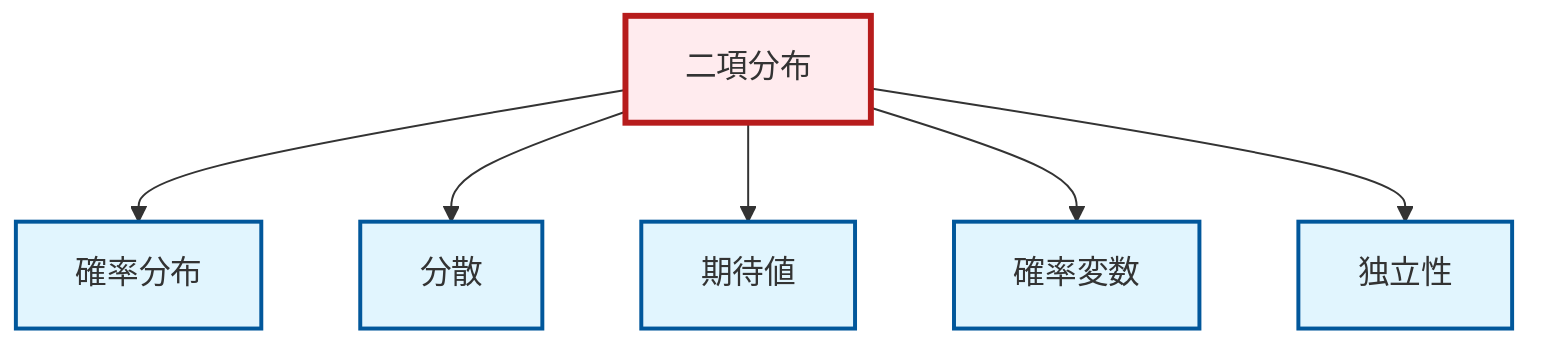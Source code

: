 graph TD
    classDef definition fill:#e1f5fe,stroke:#01579b,stroke-width:2px
    classDef theorem fill:#f3e5f5,stroke:#4a148c,stroke-width:2px
    classDef axiom fill:#fff3e0,stroke:#e65100,stroke-width:2px
    classDef example fill:#e8f5e9,stroke:#1b5e20,stroke-width:2px
    classDef current fill:#ffebee,stroke:#b71c1c,stroke-width:3px
    def-variance["分散"]:::definition
    def-expectation["期待値"]:::definition
    def-random-variable["確率変数"]:::definition
    def-binomial-distribution["二項分布"]:::definition
    def-independence["独立性"]:::definition
    def-probability-distribution["確率分布"]:::definition
    def-binomial-distribution --> def-probability-distribution
    def-binomial-distribution --> def-variance
    def-binomial-distribution --> def-expectation
    def-binomial-distribution --> def-random-variable
    def-binomial-distribution --> def-independence
    class def-binomial-distribution current